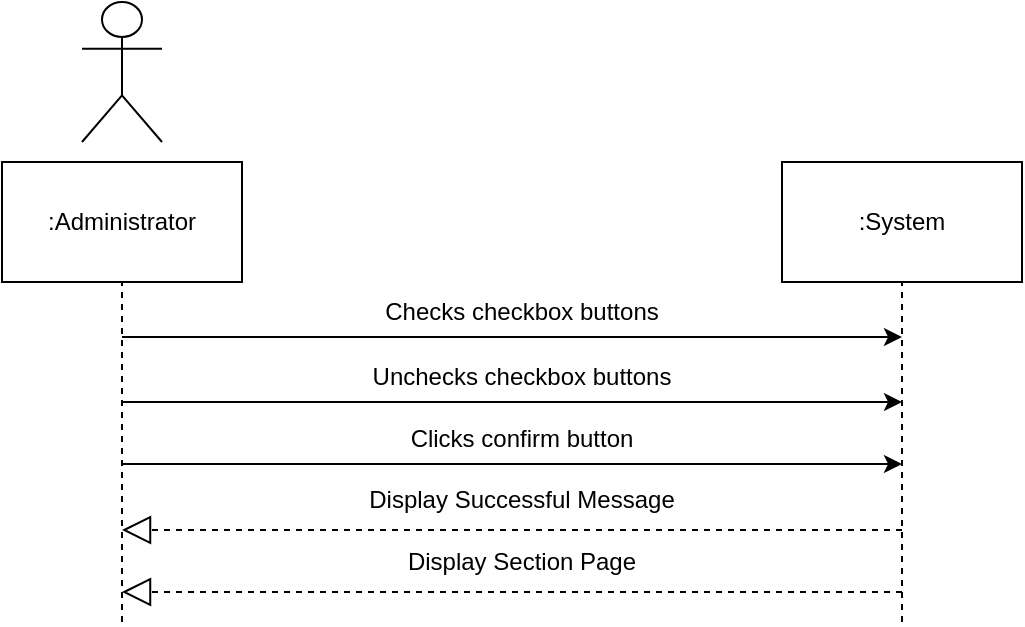 <mxfile version="10.6.7" type="google"><diagram id="HWjkgloN2vqItNcCXm6a" name="Page-1"><mxGraphModel dx="840" dy="452" grid="1" gridSize="10" guides="1" tooltips="1" connect="1" arrows="1" fold="1" page="1" pageScale="1" pageWidth="850" pageHeight="1100" math="0" shadow="0"><root><mxCell id="0"/><mxCell id="1" parent="0"/><mxCell id="CK_ehw4pUNZogMMfyi2R-1" value="" style="endArrow=none;dashed=1;html=1;entryX=0.5;entryY=1;entryDx=0;entryDy=0;" edge="1" parent="1" target="CK_ehw4pUNZogMMfyi2R-3"><mxGeometry width="50" height="50" relative="1" as="geometry"><mxPoint x="270" y="350" as="sourcePoint"/><mxPoint x="269.5" y="170" as="targetPoint"/></mxGeometry></mxCell><mxCell id="CK_ehw4pUNZogMMfyi2R-2" value="Actor" style="shape=umlActor;verticalLabelPosition=bottom;labelBackgroundColor=#ffffff;verticalAlign=top;html=1;outlineConnect=0;noLabel=1;" vertex="1" parent="1"><mxGeometry x="250" y="40" width="40" height="70" as="geometry"/></mxCell><mxCell id="CK_ehw4pUNZogMMfyi2R-3" value=":Administrator" style="rounded=0;whiteSpace=wrap;html=1;" vertex="1" parent="1"><mxGeometry x="210" y="120" width="120" height="60" as="geometry"/></mxCell><mxCell id="CK_ehw4pUNZogMMfyi2R-4" value=":System" style="rounded=0;whiteSpace=wrap;html=1;" vertex="1" parent="1"><mxGeometry x="600" y="120" width="120" height="60" as="geometry"/></mxCell><mxCell id="CK_ehw4pUNZogMMfyi2R-5" value="" style="endArrow=none;dashed=1;html=1;entryX=0.5;entryY=1;entryDx=0;entryDy=0;" edge="1" parent="1" target="CK_ehw4pUNZogMMfyi2R-4"><mxGeometry width="50" height="50" relative="1" as="geometry"><mxPoint x="660" y="350" as="sourcePoint"/><mxPoint x="700" y="190" as="targetPoint"/></mxGeometry></mxCell><mxCell id="CK_ehw4pUNZogMMfyi2R-6" value="" style="endArrow=classic;html=1;fontSize=12;" edge="1" parent="1"><mxGeometry width="50" height="50" relative="1" as="geometry"><mxPoint x="270" y="207.5" as="sourcePoint"/><mxPoint x="660" y="207.5" as="targetPoint"/></mxGeometry></mxCell><mxCell id="CK_ehw4pUNZogMMfyi2R-7" value="Checks checkbox buttons" style="text;align=center;fontStyle=0;verticalAlign=middle;spacingLeft=3;spacingRight=3;strokeColor=none;rotatable=0;points=[[0,0.5],[1,0.5]];portConstraint=eastwest;fontSize=12;" vertex="1" parent="1"><mxGeometry x="430" y="193.5" width="80" as="geometry"/></mxCell><mxCell id="CK_ehw4pUNZogMMfyi2R-8" value="Display Successful Message&#10;" style="text;align=center;fontStyle=0;verticalAlign=middle;spacingLeft=3;spacingRight=3;strokeColor=none;rotatable=0;points=[[0,0.5],[1,0.5]];portConstraint=eastwest;fontSize=12;" vertex="1" parent="1"><mxGeometry x="430" y="290" width="80" height="10" as="geometry"/></mxCell><mxCell id="CK_ehw4pUNZogMMfyi2R-9" value="" style="endArrow=block;dashed=1;endFill=0;endSize=12;html=1;" edge="1" parent="1"><mxGeometry width="160" relative="1" as="geometry"><mxPoint x="660" y="304" as="sourcePoint"/><mxPoint x="270" y="304" as="targetPoint"/></mxGeometry></mxCell><mxCell id="CK_ehw4pUNZogMMfyi2R-10" value="" style="endArrow=classic;html=1;fontSize=12;" edge="1" parent="1"><mxGeometry width="50" height="50" relative="1" as="geometry"><mxPoint x="270" y="240" as="sourcePoint"/><mxPoint x="660" y="240" as="targetPoint"/></mxGeometry></mxCell><mxCell id="CK_ehw4pUNZogMMfyi2R-11" value="Unchecks checkbox buttons" style="text;align=center;fontStyle=0;verticalAlign=middle;spacingLeft=3;spacingRight=3;strokeColor=none;rotatable=0;points=[[0,0.5],[1,0.5]];portConstraint=eastwest;fontSize=12;" vertex="1" parent="1"><mxGeometry x="430" y="226" width="80" as="geometry"/></mxCell><mxCell id="CK_ehw4pUNZogMMfyi2R-12" value="Display Section Page&#10;" style="text;align=center;fontStyle=0;verticalAlign=middle;spacingLeft=3;spacingRight=3;strokeColor=none;rotatable=0;points=[[0,0.5],[1,0.5]];portConstraint=eastwest;fontSize=12;" vertex="1" parent="1"><mxGeometry x="430" y="321" width="80" height="10" as="geometry"/></mxCell><mxCell id="CK_ehw4pUNZogMMfyi2R-13" value="" style="endArrow=block;dashed=1;endFill=0;endSize=12;html=1;" edge="1" parent="1"><mxGeometry width="160" relative="1" as="geometry"><mxPoint x="660" y="335" as="sourcePoint"/><mxPoint x="270" y="335" as="targetPoint"/></mxGeometry></mxCell><mxCell id="CK_ehw4pUNZogMMfyi2R-14" value="" style="endArrow=classic;html=1;fontSize=12;" edge="1" parent="1"><mxGeometry width="50" height="50" relative="1" as="geometry"><mxPoint x="270" y="271" as="sourcePoint"/><mxPoint x="660" y="271" as="targetPoint"/></mxGeometry></mxCell><mxCell id="CK_ehw4pUNZogMMfyi2R-15" value="Clicks confirm button" style="text;align=center;fontStyle=0;verticalAlign=middle;spacingLeft=3;spacingRight=3;strokeColor=none;rotatable=0;points=[[0,0.5],[1,0.5]];portConstraint=eastwest;fontSize=12;" vertex="1" parent="1"><mxGeometry x="430" y="257" width="80" as="geometry"/></mxCell></root></mxGraphModel></diagram></mxfile>